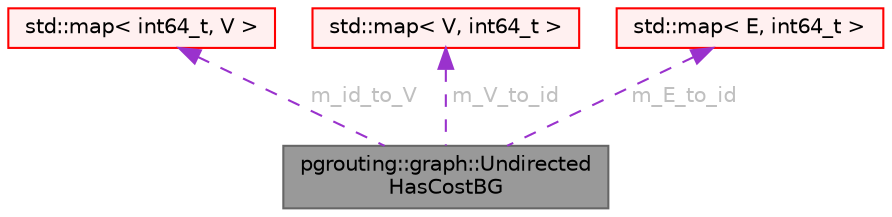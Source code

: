 digraph "pgrouting::graph::UndirectedHasCostBG"
{
 // LATEX_PDF_SIZE
  bgcolor="transparent";
  edge [fontname=Helvetica,fontsize=10,labelfontname=Helvetica,labelfontsize=10];
  node [fontname=Helvetica,fontsize=10,shape=box,height=0.2,width=0.4];
  Node1 [id="Node000001",label="pgrouting::graph::Undirected\lHasCostBG",height=0.2,width=0.4,color="gray40", fillcolor="grey60", style="filled", fontcolor="black",tooltip=" "];
  Node2 -> Node1 [id="edge1_Node000001_Node000002",dir="back",color="darkorchid3",style="dashed",tooltip=" ",label=" m_id_to_V",fontcolor="grey" ];
  Node2 [id="Node000002",label="std::map\< int64_t, V \>",height=0.2,width=0.4,color="red", fillcolor="#FFF0F0", style="filled",tooltip=" "];
  Node6 -> Node1 [id="edge2_Node000001_Node000006",dir="back",color="darkorchid3",style="dashed",tooltip=" ",label=" m_V_to_id",fontcolor="grey" ];
  Node6 [id="Node000006",label="std::map\< V, int64_t \>",height=0.2,width=0.4,color="red", fillcolor="#FFF0F0", style="filled",tooltip=" "];
  Node7 -> Node1 [id="edge3_Node000001_Node000007",dir="back",color="darkorchid3",style="dashed",tooltip=" ",label=" m_E_to_id",fontcolor="grey" ];
  Node7 [id="Node000007",label="std::map\< E, int64_t \>",height=0.2,width=0.4,color="red", fillcolor="#FFF0F0", style="filled",tooltip=" "];
}
